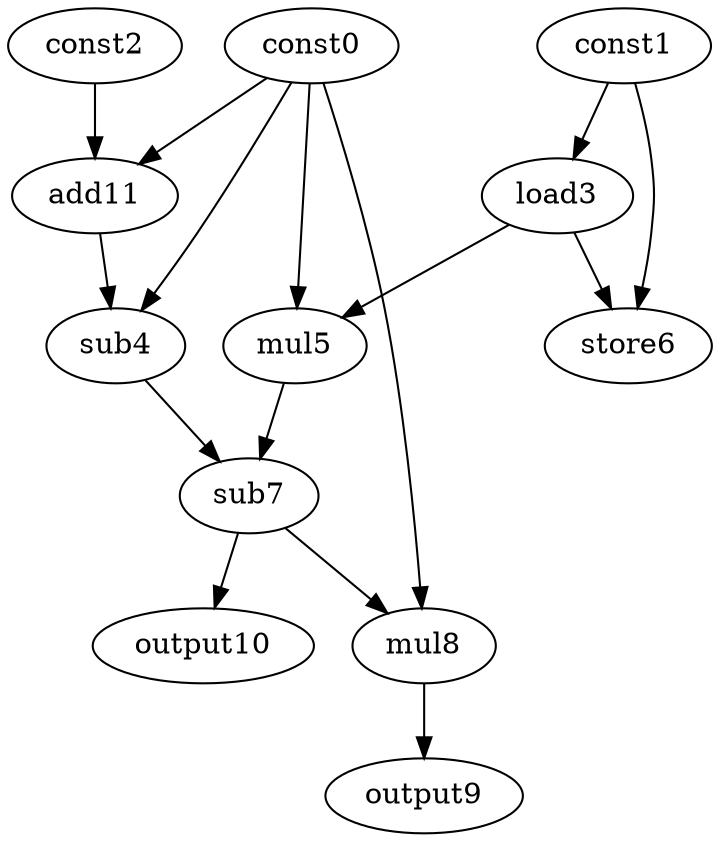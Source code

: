 digraph G { 
const0[opcode=const]; 
const1[opcode=const]; 
const2[opcode=const]; 
load3[opcode=load]; 
sub4[opcode=sub]; 
mul5[opcode=mul]; 
store6[opcode=store]; 
sub7[opcode=sub]; 
mul8[opcode=mul]; 
output9[opcode=output]; 
output10[opcode=output]; 
add11[opcode=add]; 
const1->load3[operand=0];
const0->add11[operand=0];
const2->add11[operand=1];
const0->sub4[operand=0];
add11->sub4[operand=1];
const0->mul5[operand=0];
load3->mul5[operand=1];
const1->store6[operand=0];
load3->store6[operand=1];
sub4->sub7[operand=0];
mul5->sub7[operand=1];
sub7->mul8[operand=0];
const0->mul8[operand=1];
sub7->output10[operand=0];
mul8->output9[operand=0];
}
